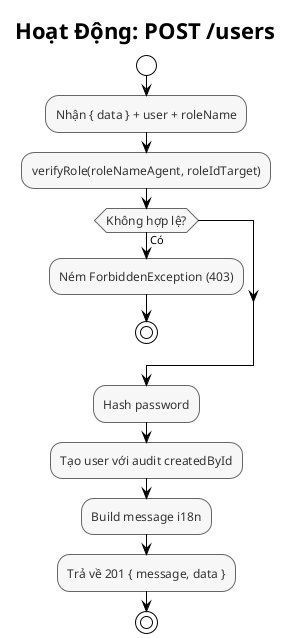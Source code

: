 @startuml User - Create Activity
!theme plain
skinparam backgroundColor #FFFFFF
skinparam activityFontSize 12
skinparam activityFontColor #333333
skinparam activityBorderColor #666666
skinparam activityBackgroundColor #F7F7F7

title Hoạt Động: POST /users

start
:Nhận { data } + user + roleName;
:verifyRole(roleNameAgent, roleIdTarget);
if (Không hợp lệ?) then (Có)
  :Ném ForbiddenException (403);
  stop
endif
:Hash password;
:Tạo user với audit createdById;
:Build message i18n;
:Trả về 201 { message, data };
stop

@enduml


